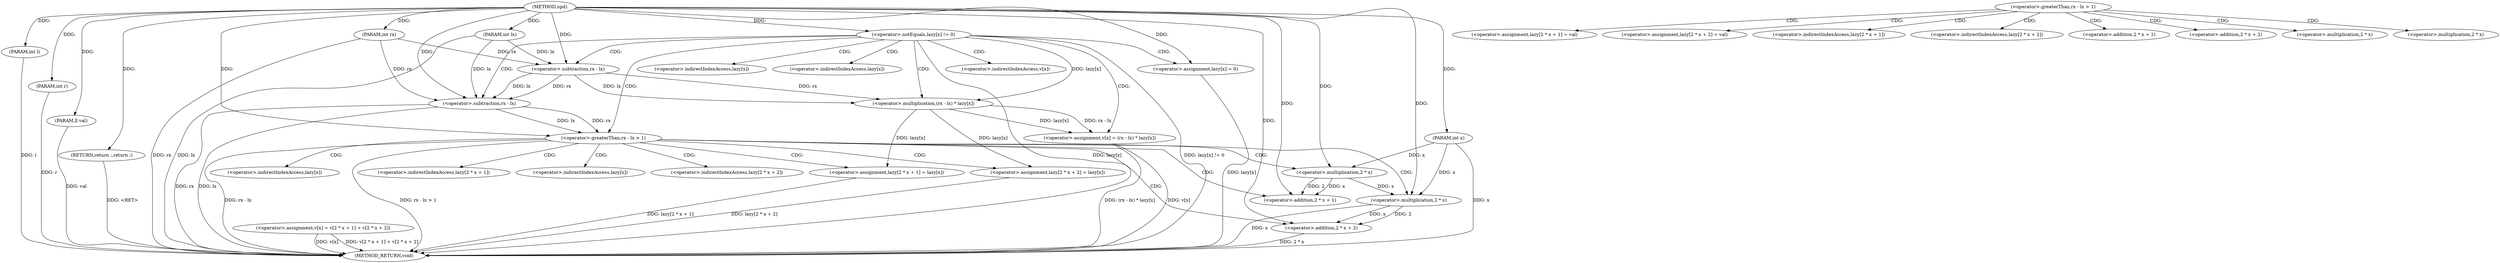 digraph "upd" {  
"1000651" [label = "(METHOD,upd)" ]
"1000797" [label = "(METHOD_RETURN,void)" ]
"1000652" [label = "(PARAM,int l)" ]
"1000653" [label = "(PARAM,int r)" ]
"1000654" [label = "(PARAM,ll val)" ]
"1000655" [label = "(PARAM,int x)" ]
"1000656" [label = "(PARAM,int lx)" ]
"1000657" [label = "(PARAM,int rx)" ]
"1000711" [label = "(RETURN,return ;,return ;)" ]
"1000660" [label = "(<operator>.notEquals,lazy[x] != 0)" ]
"1000778" [label = "(<operator>.assignment,v[x] = v[2 * x + 1] + v[2 * x + 2])" ]
"1000666" [label = "(<operator>.assignment,v[x] = (rx - lx) * lazy[x])" ]
"1000706" [label = "(<operator>.assignment,lazy[x] = 0)" ]
"1000678" [label = "(<operator>.greaterThan,rx - lx > 1)" ]
"1000670" [label = "(<operator>.multiplication,(rx - lx) * lazy[x])" ]
"1000684" [label = "(<operator>.assignment,lazy[2 * x + 1] = lazy[x])" ]
"1000695" [label = "(<operator>.assignment,lazy[2 * x + 2] = lazy[x])" ]
"1000671" [label = "(<operator>.subtraction,rx - lx)" ]
"1000679" [label = "(<operator>.subtraction,rx - lx)" ]
"1000687" [label = "(<operator>.addition,2 * x + 1)" ]
"1000698" [label = "(<operator>.addition,2 * x + 2)" ]
"1000688" [label = "(<operator>.multiplication,2 * x)" ]
"1000699" [label = "(<operator>.multiplication,2 * x)" ]
"1000723" [label = "(<operator>.greaterThan,rx - lx > 1)" ]
"1000667" [label = "(<operator>.indirectIndexAccess,v[x])" ]
"1000707" [label = "(<operator>.indirectIndexAccess,lazy[x])" ]
"1000729" [label = "(<operator>.assignment,lazy[2 * x + 1] = val)" ]
"1000738" [label = "(<operator>.assignment,lazy[2 * x + 2] = val)" ]
"1000674" [label = "(<operator>.indirectIndexAccess,lazy[x])" ]
"1000730" [label = "(<operator>.indirectIndexAccess,lazy[2 * x + 1])" ]
"1000739" [label = "(<operator>.indirectIndexAccess,lazy[2 * x + 2])" ]
"1000685" [label = "(<operator>.indirectIndexAccess,lazy[2 * x + 1])" ]
"1000692" [label = "(<operator>.indirectIndexAccess,lazy[x])" ]
"1000696" [label = "(<operator>.indirectIndexAccess,lazy[2 * x + 2])" ]
"1000703" [label = "(<operator>.indirectIndexAccess,lazy[x])" ]
"1000732" [label = "(<operator>.addition,2 * x + 1)" ]
"1000741" [label = "(<operator>.addition,2 * x + 2)" ]
"1000733" [label = "(<operator>.multiplication,2 * x)" ]
"1000742" [label = "(<operator>.multiplication,2 * x)" ]
  "1000711" -> "1000797"  [ label = "DDG: <RET>"] 
  "1000652" -> "1000797"  [ label = "DDG: l"] 
  "1000653" -> "1000797"  [ label = "DDG: r"] 
  "1000654" -> "1000797"  [ label = "DDG: val"] 
  "1000655" -> "1000797"  [ label = "DDG: x"] 
  "1000656" -> "1000797"  [ label = "DDG: lx"] 
  "1000657" -> "1000797"  [ label = "DDG: rx"] 
  "1000660" -> "1000797"  [ label = "DDG: lazy[x]"] 
  "1000660" -> "1000797"  [ label = "DDG: lazy[x] != 0"] 
  "1000666" -> "1000797"  [ label = "DDG: v[x]"] 
  "1000666" -> "1000797"  [ label = "DDG: (rx - lx) * lazy[x]"] 
  "1000679" -> "1000797"  [ label = "DDG: rx"] 
  "1000679" -> "1000797"  [ label = "DDG: lx"] 
  "1000678" -> "1000797"  [ label = "DDG: rx - lx"] 
  "1000678" -> "1000797"  [ label = "DDG: rx - lx > 1"] 
  "1000684" -> "1000797"  [ label = "DDG: lazy[2 * x + 1]"] 
  "1000699" -> "1000797"  [ label = "DDG: x"] 
  "1000698" -> "1000797"  [ label = "DDG: 2 * x"] 
  "1000695" -> "1000797"  [ label = "DDG: lazy[2 * x + 2]"] 
  "1000706" -> "1000797"  [ label = "DDG: lazy[x]"] 
  "1000778" -> "1000797"  [ label = "DDG: v[x]"] 
  "1000778" -> "1000797"  [ label = "DDG: v[2 * x + 1] + v[2 * x + 2]"] 
  "1000651" -> "1000652"  [ label = "DDG: "] 
  "1000651" -> "1000653"  [ label = "DDG: "] 
  "1000651" -> "1000654"  [ label = "DDG: "] 
  "1000651" -> "1000655"  [ label = "DDG: "] 
  "1000651" -> "1000656"  [ label = "DDG: "] 
  "1000651" -> "1000657"  [ label = "DDG: "] 
  "1000651" -> "1000711"  [ label = "DDG: "] 
  "1000651" -> "1000660"  [ label = "DDG: "] 
  "1000670" -> "1000666"  [ label = "DDG: lazy[x]"] 
  "1000670" -> "1000666"  [ label = "DDG: rx - lx"] 
  "1000651" -> "1000706"  [ label = "DDG: "] 
  "1000671" -> "1000670"  [ label = "DDG: rx"] 
  "1000671" -> "1000670"  [ label = "DDG: lx"] 
  "1000660" -> "1000670"  [ label = "DDG: lazy[x]"] 
  "1000679" -> "1000678"  [ label = "DDG: lx"] 
  "1000679" -> "1000678"  [ label = "DDG: rx"] 
  "1000651" -> "1000678"  [ label = "DDG: "] 
  "1000670" -> "1000684"  [ label = "DDG: lazy[x]"] 
  "1000670" -> "1000695"  [ label = "DDG: lazy[x]"] 
  "1000657" -> "1000671"  [ label = "DDG: rx"] 
  "1000651" -> "1000671"  [ label = "DDG: "] 
  "1000656" -> "1000671"  [ label = "DDG: lx"] 
  "1000671" -> "1000679"  [ label = "DDG: rx"] 
  "1000657" -> "1000679"  [ label = "DDG: rx"] 
  "1000651" -> "1000679"  [ label = "DDG: "] 
  "1000671" -> "1000679"  [ label = "DDG: lx"] 
  "1000656" -> "1000679"  [ label = "DDG: lx"] 
  "1000688" -> "1000687"  [ label = "DDG: 2"] 
  "1000688" -> "1000687"  [ label = "DDG: x"] 
  "1000651" -> "1000687"  [ label = "DDG: "] 
  "1000699" -> "1000698"  [ label = "DDG: x"] 
  "1000699" -> "1000698"  [ label = "DDG: 2"] 
  "1000651" -> "1000698"  [ label = "DDG: "] 
  "1000651" -> "1000688"  [ label = "DDG: "] 
  "1000655" -> "1000688"  [ label = "DDG: x"] 
  "1000651" -> "1000699"  [ label = "DDG: "] 
  "1000688" -> "1000699"  [ label = "DDG: x"] 
  "1000655" -> "1000699"  [ label = "DDG: x"] 
  "1000660" -> "1000666"  [ label = "CDG: "] 
  "1000660" -> "1000670"  [ label = "CDG: "] 
  "1000660" -> "1000679"  [ label = "CDG: "] 
  "1000660" -> "1000671"  [ label = "CDG: "] 
  "1000660" -> "1000678"  [ label = "CDG: "] 
  "1000660" -> "1000674"  [ label = "CDG: "] 
  "1000660" -> "1000707"  [ label = "CDG: "] 
  "1000660" -> "1000667"  [ label = "CDG: "] 
  "1000660" -> "1000706"  [ label = "CDG: "] 
  "1000723" -> "1000738"  [ label = "CDG: "] 
  "1000723" -> "1000742"  [ label = "CDG: "] 
  "1000723" -> "1000739"  [ label = "CDG: "] 
  "1000723" -> "1000741"  [ label = "CDG: "] 
  "1000723" -> "1000729"  [ label = "CDG: "] 
  "1000723" -> "1000733"  [ label = "CDG: "] 
  "1000723" -> "1000732"  [ label = "CDG: "] 
  "1000723" -> "1000730"  [ label = "CDG: "] 
  "1000678" -> "1000688"  [ label = "CDG: "] 
  "1000678" -> "1000687"  [ label = "CDG: "] 
  "1000678" -> "1000696"  [ label = "CDG: "] 
  "1000678" -> "1000684"  [ label = "CDG: "] 
  "1000678" -> "1000692"  [ label = "CDG: "] 
  "1000678" -> "1000703"  [ label = "CDG: "] 
  "1000678" -> "1000695"  [ label = "CDG: "] 
  "1000678" -> "1000699"  [ label = "CDG: "] 
  "1000678" -> "1000685"  [ label = "CDG: "] 
  "1000678" -> "1000698"  [ label = "CDG: "] 
}
